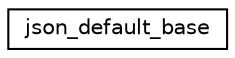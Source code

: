 digraph "Graphical Class Hierarchy"
{
 // LATEX_PDF_SIZE
  edge [fontname="Helvetica",fontsize="10",labelfontname="Helvetica",labelfontsize="10"];
  node [fontname="Helvetica",fontsize="10",shape=record];
  rankdir="LR";
  Node0 [label="json_default_base",height=0.2,width=0.4,color="black", fillcolor="white", style="filled",URL="$structdetail_1_1json__default__base.html",tooltip="Default base class of the basic_json class."];
}
